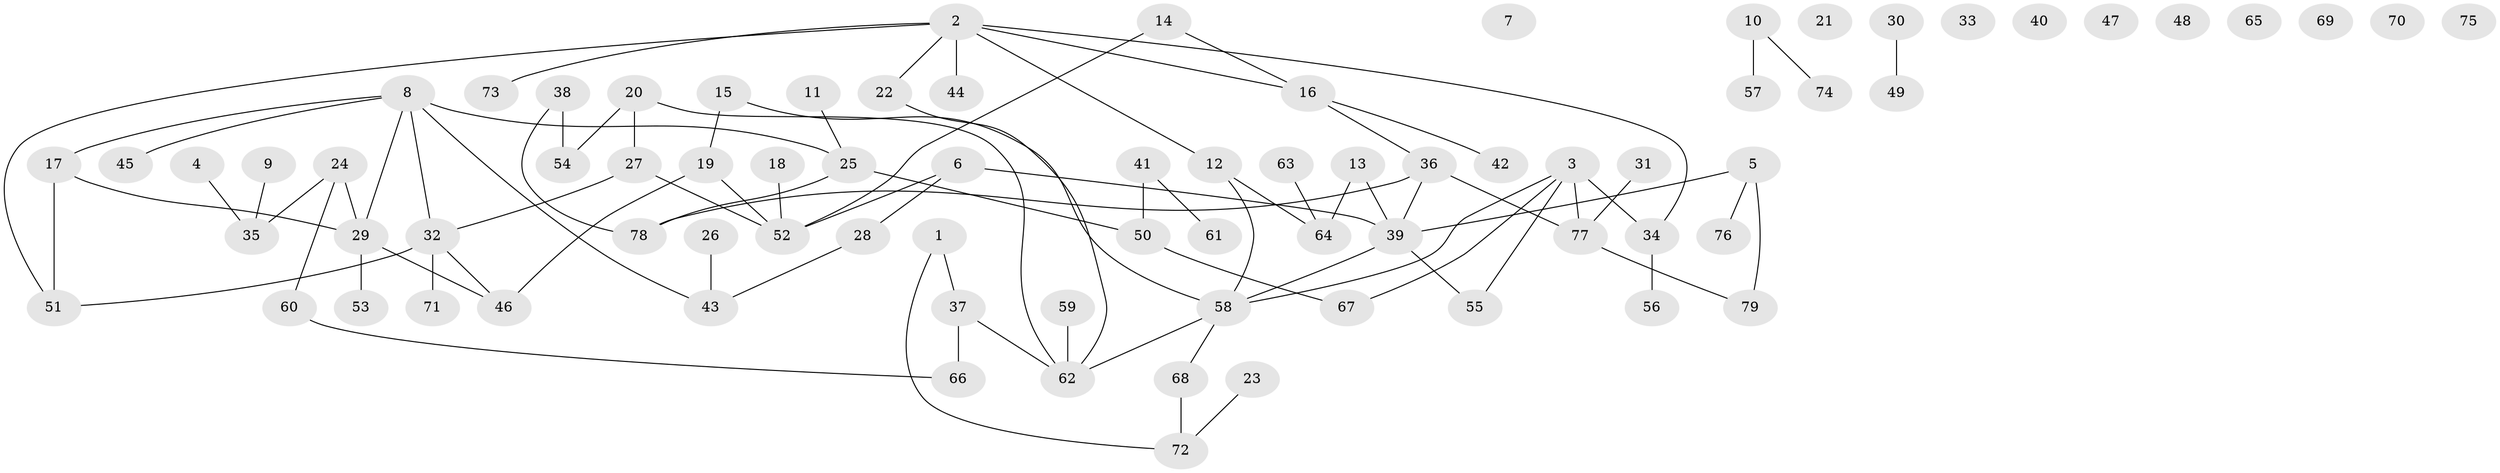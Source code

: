 // Generated by graph-tools (version 1.1) at 2025/33/03/09/25 02:33:43]
// undirected, 79 vertices, 87 edges
graph export_dot {
graph [start="1"]
  node [color=gray90,style=filled];
  1;
  2;
  3;
  4;
  5;
  6;
  7;
  8;
  9;
  10;
  11;
  12;
  13;
  14;
  15;
  16;
  17;
  18;
  19;
  20;
  21;
  22;
  23;
  24;
  25;
  26;
  27;
  28;
  29;
  30;
  31;
  32;
  33;
  34;
  35;
  36;
  37;
  38;
  39;
  40;
  41;
  42;
  43;
  44;
  45;
  46;
  47;
  48;
  49;
  50;
  51;
  52;
  53;
  54;
  55;
  56;
  57;
  58;
  59;
  60;
  61;
  62;
  63;
  64;
  65;
  66;
  67;
  68;
  69;
  70;
  71;
  72;
  73;
  74;
  75;
  76;
  77;
  78;
  79;
  1 -- 37;
  1 -- 72;
  2 -- 12;
  2 -- 16;
  2 -- 22;
  2 -- 34;
  2 -- 44;
  2 -- 51;
  2 -- 73;
  3 -- 34;
  3 -- 55;
  3 -- 58;
  3 -- 67;
  3 -- 77;
  4 -- 35;
  5 -- 39;
  5 -- 76;
  5 -- 79;
  6 -- 28;
  6 -- 39;
  6 -- 52;
  8 -- 17;
  8 -- 25;
  8 -- 29;
  8 -- 32;
  8 -- 43;
  8 -- 45;
  9 -- 35;
  10 -- 57;
  10 -- 74;
  11 -- 25;
  12 -- 58;
  12 -- 64;
  13 -- 39;
  13 -- 64;
  14 -- 16;
  14 -- 52;
  15 -- 19;
  15 -- 58;
  16 -- 36;
  16 -- 42;
  17 -- 29;
  17 -- 51;
  18 -- 52;
  19 -- 46;
  19 -- 52;
  20 -- 27;
  20 -- 54;
  20 -- 62;
  22 -- 62;
  23 -- 72;
  24 -- 29;
  24 -- 35;
  24 -- 60;
  25 -- 50;
  25 -- 78;
  26 -- 43;
  27 -- 32;
  27 -- 52;
  28 -- 43;
  29 -- 46;
  29 -- 53;
  30 -- 49;
  31 -- 77;
  32 -- 46;
  32 -- 51;
  32 -- 71;
  34 -- 56;
  36 -- 39;
  36 -- 77;
  36 -- 78;
  37 -- 62;
  37 -- 66;
  38 -- 54;
  38 -- 78;
  39 -- 55;
  39 -- 58;
  41 -- 50;
  41 -- 61;
  50 -- 67;
  58 -- 62;
  58 -- 68;
  59 -- 62;
  60 -- 66;
  63 -- 64;
  68 -- 72;
  77 -- 79;
}
